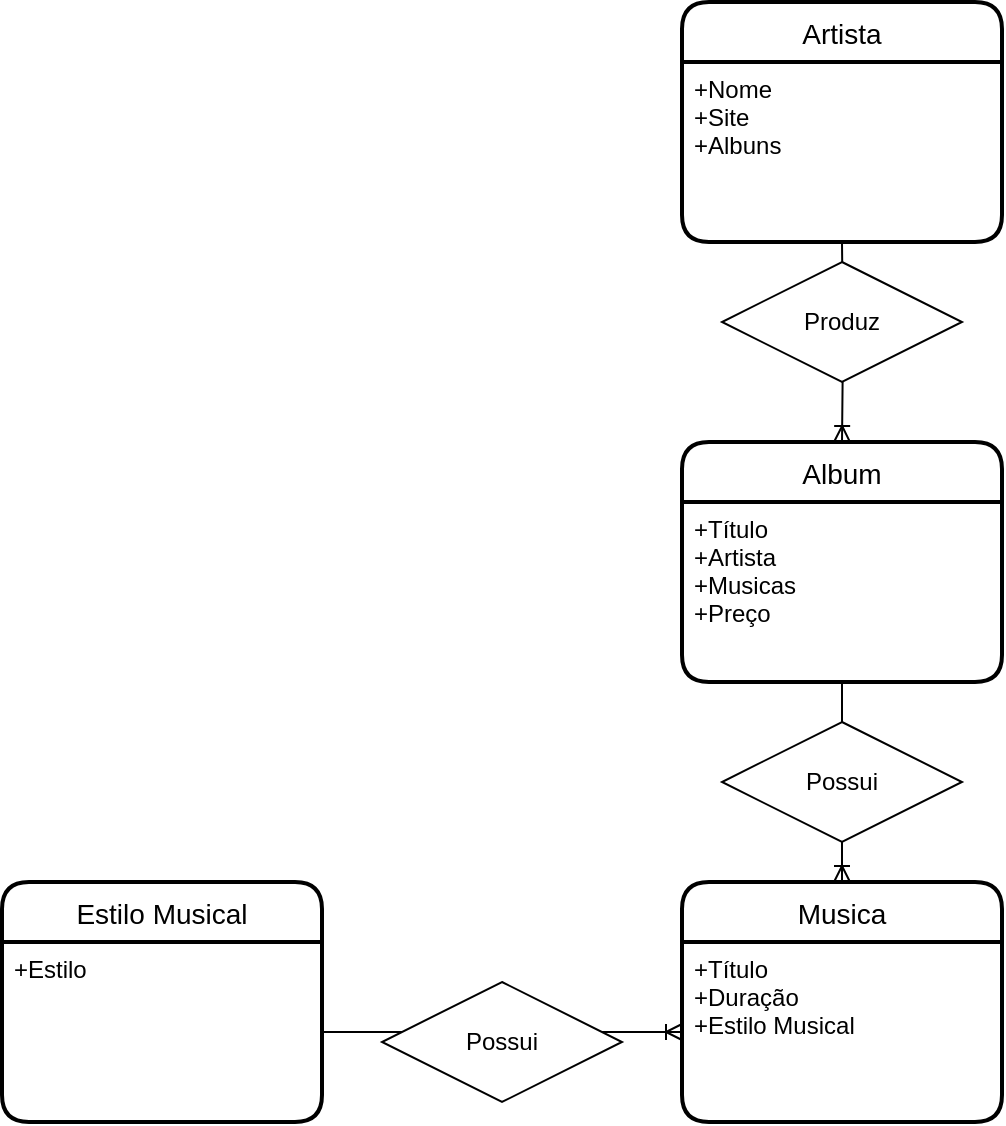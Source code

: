 <mxfile version="20.2.4" type="device"><diagram id="3Px_LfwCRHtBL6fMXXlm" name="Página-1"><mxGraphModel dx="1372" dy="800" grid="1" gridSize="10" guides="1" tooltips="1" connect="1" arrows="1" fold="1" page="1" pageScale="1" pageWidth="827" pageHeight="1169" math="0" shadow="0"><root><mxCell id="0"/><mxCell id="1" parent="0"/><mxCell id="jkCGTtdiWFO3ylwmyPEr-1" value="Album" style="swimlane;childLayout=stackLayout;horizontal=1;startSize=30;horizontalStack=0;rounded=1;fontSize=14;fontStyle=0;strokeWidth=2;resizeParent=0;resizeLast=1;shadow=0;dashed=0;align=center;" vertex="1" parent="1"><mxGeometry x="370" y="330" width="160" height="120" as="geometry"/></mxCell><mxCell id="jkCGTtdiWFO3ylwmyPEr-2" value="+Título&#10;+Artista&#10;+Musicas&#10;+Preço" style="align=left;strokeColor=none;fillColor=none;spacingLeft=4;fontSize=12;verticalAlign=top;resizable=0;rotatable=0;part=1;" vertex="1" parent="jkCGTtdiWFO3ylwmyPEr-1"><mxGeometry y="30" width="160" height="90" as="geometry"/></mxCell><mxCell id="jkCGTtdiWFO3ylwmyPEr-3" value="Artista" style="swimlane;childLayout=stackLayout;horizontal=1;startSize=30;horizontalStack=0;rounded=1;fontSize=14;fontStyle=0;strokeWidth=2;resizeParent=0;resizeLast=1;shadow=0;dashed=0;align=center;" vertex="1" parent="1"><mxGeometry x="370" y="110" width="160" height="120" as="geometry"/></mxCell><mxCell id="jkCGTtdiWFO3ylwmyPEr-4" value="+Nome&#10;+Site&#10;+Albuns" style="align=left;strokeColor=none;fillColor=none;spacingLeft=4;fontSize=12;verticalAlign=top;resizable=0;rotatable=0;part=1;" vertex="1" parent="jkCGTtdiWFO3ylwmyPEr-3"><mxGeometry y="30" width="160" height="90" as="geometry"/></mxCell><mxCell id="jkCGTtdiWFO3ylwmyPEr-5" value="Musica" style="swimlane;childLayout=stackLayout;horizontal=1;startSize=30;horizontalStack=0;rounded=1;fontSize=14;fontStyle=0;strokeWidth=2;resizeParent=0;resizeLast=1;shadow=0;dashed=0;align=center;" vertex="1" parent="1"><mxGeometry x="370" y="550" width="160" height="120" as="geometry"/></mxCell><mxCell id="jkCGTtdiWFO3ylwmyPEr-6" value="+Título&#10;+Duração&#10;+Estilo Musical" style="align=left;strokeColor=none;fillColor=none;spacingLeft=4;fontSize=12;verticalAlign=top;resizable=0;rotatable=0;part=1;" vertex="1" parent="jkCGTtdiWFO3ylwmyPEr-5"><mxGeometry y="30" width="160" height="90" as="geometry"/></mxCell><mxCell id="jkCGTtdiWFO3ylwmyPEr-7" value="Estilo Musical" style="swimlane;childLayout=stackLayout;horizontal=1;startSize=30;horizontalStack=0;rounded=1;fontSize=14;fontStyle=0;strokeWidth=2;resizeParent=0;resizeLast=1;shadow=0;dashed=0;align=center;" vertex="1" parent="1"><mxGeometry x="30" y="550" width="160" height="120" as="geometry"/></mxCell><mxCell id="jkCGTtdiWFO3ylwmyPEr-8" value="+Estilo" style="align=left;strokeColor=none;fillColor=none;spacingLeft=4;fontSize=12;verticalAlign=top;resizable=0;rotatable=0;part=1;" vertex="1" parent="jkCGTtdiWFO3ylwmyPEr-7"><mxGeometry y="30" width="160" height="90" as="geometry"/></mxCell><mxCell id="jkCGTtdiWFO3ylwmyPEr-10" value="" style="fontSize=12;html=1;endArrow=ERoneToMany;rounded=0;entryX=0.5;entryY=0;entryDx=0;entryDy=0;edgeStyle=orthogonalEdgeStyle;" edge="1" parent="1" target="jkCGTtdiWFO3ylwmyPEr-1"><mxGeometry width="100" height="100" relative="1" as="geometry"><mxPoint x="450" y="230" as="sourcePoint"/><mxPoint x="480" y="310" as="targetPoint"/></mxGeometry></mxCell><mxCell id="jkCGTtdiWFO3ylwmyPEr-11" value="" style="fontSize=12;html=1;endArrow=ERoneToMany;rounded=0;entryX=0.5;entryY=0;entryDx=0;entryDy=0;exitX=0.5;exitY=1;exitDx=0;exitDy=0;edgeStyle=orthogonalEdgeStyle;startArrow=none;" edge="1" parent="1" source="jkCGTtdiWFO3ylwmyPEr-14" target="jkCGTtdiWFO3ylwmyPEr-5"><mxGeometry width="100" height="100" relative="1" as="geometry"><mxPoint x="380" y="570" as="sourcePoint"/><mxPoint x="480" y="470" as="targetPoint"/></mxGeometry></mxCell><mxCell id="jkCGTtdiWFO3ylwmyPEr-12" value="" style="edgeStyle=entityRelationEdgeStyle;fontSize=12;html=1;endArrow=ERoneToMany;rounded=0;entryX=0;entryY=0.5;entryDx=0;entryDy=0;" edge="1" parent="1" source="jkCGTtdiWFO3ylwmyPEr-8" target="jkCGTtdiWFO3ylwmyPEr-6"><mxGeometry width="100" height="100" relative="1" as="geometry"><mxPoint x="380" y="570" as="sourcePoint"/><mxPoint x="480" y="470" as="targetPoint"/></mxGeometry></mxCell><mxCell id="jkCGTtdiWFO3ylwmyPEr-13" value="Produz" style="shape=rhombus;perimeter=rhombusPerimeter;whiteSpace=wrap;html=1;align=center;" vertex="1" parent="1"><mxGeometry x="390" y="240" width="120" height="60" as="geometry"/></mxCell><mxCell id="jkCGTtdiWFO3ylwmyPEr-14" value="Possui" style="shape=rhombus;perimeter=rhombusPerimeter;whiteSpace=wrap;html=1;align=center;" vertex="1" parent="1"><mxGeometry x="390" y="470" width="120" height="60" as="geometry"/></mxCell><mxCell id="jkCGTtdiWFO3ylwmyPEr-15" value="" style="fontSize=12;html=1;endArrow=none;rounded=0;entryX=0.5;entryY=0;entryDx=0;entryDy=0;exitX=0.5;exitY=1;exitDx=0;exitDy=0;edgeStyle=orthogonalEdgeStyle;" edge="1" parent="1" source="jkCGTtdiWFO3ylwmyPEr-2" target="jkCGTtdiWFO3ylwmyPEr-14"><mxGeometry width="100" height="100" relative="1" as="geometry"><mxPoint x="450" y="450" as="sourcePoint"/><mxPoint x="450" y="520" as="targetPoint"/></mxGeometry></mxCell><mxCell id="jkCGTtdiWFO3ylwmyPEr-16" value="Possui" style="shape=rhombus;perimeter=rhombusPerimeter;whiteSpace=wrap;html=1;align=center;" vertex="1" parent="1"><mxGeometry x="220" y="600" width="120" height="60" as="geometry"/></mxCell></root></mxGraphModel></diagram></mxfile>